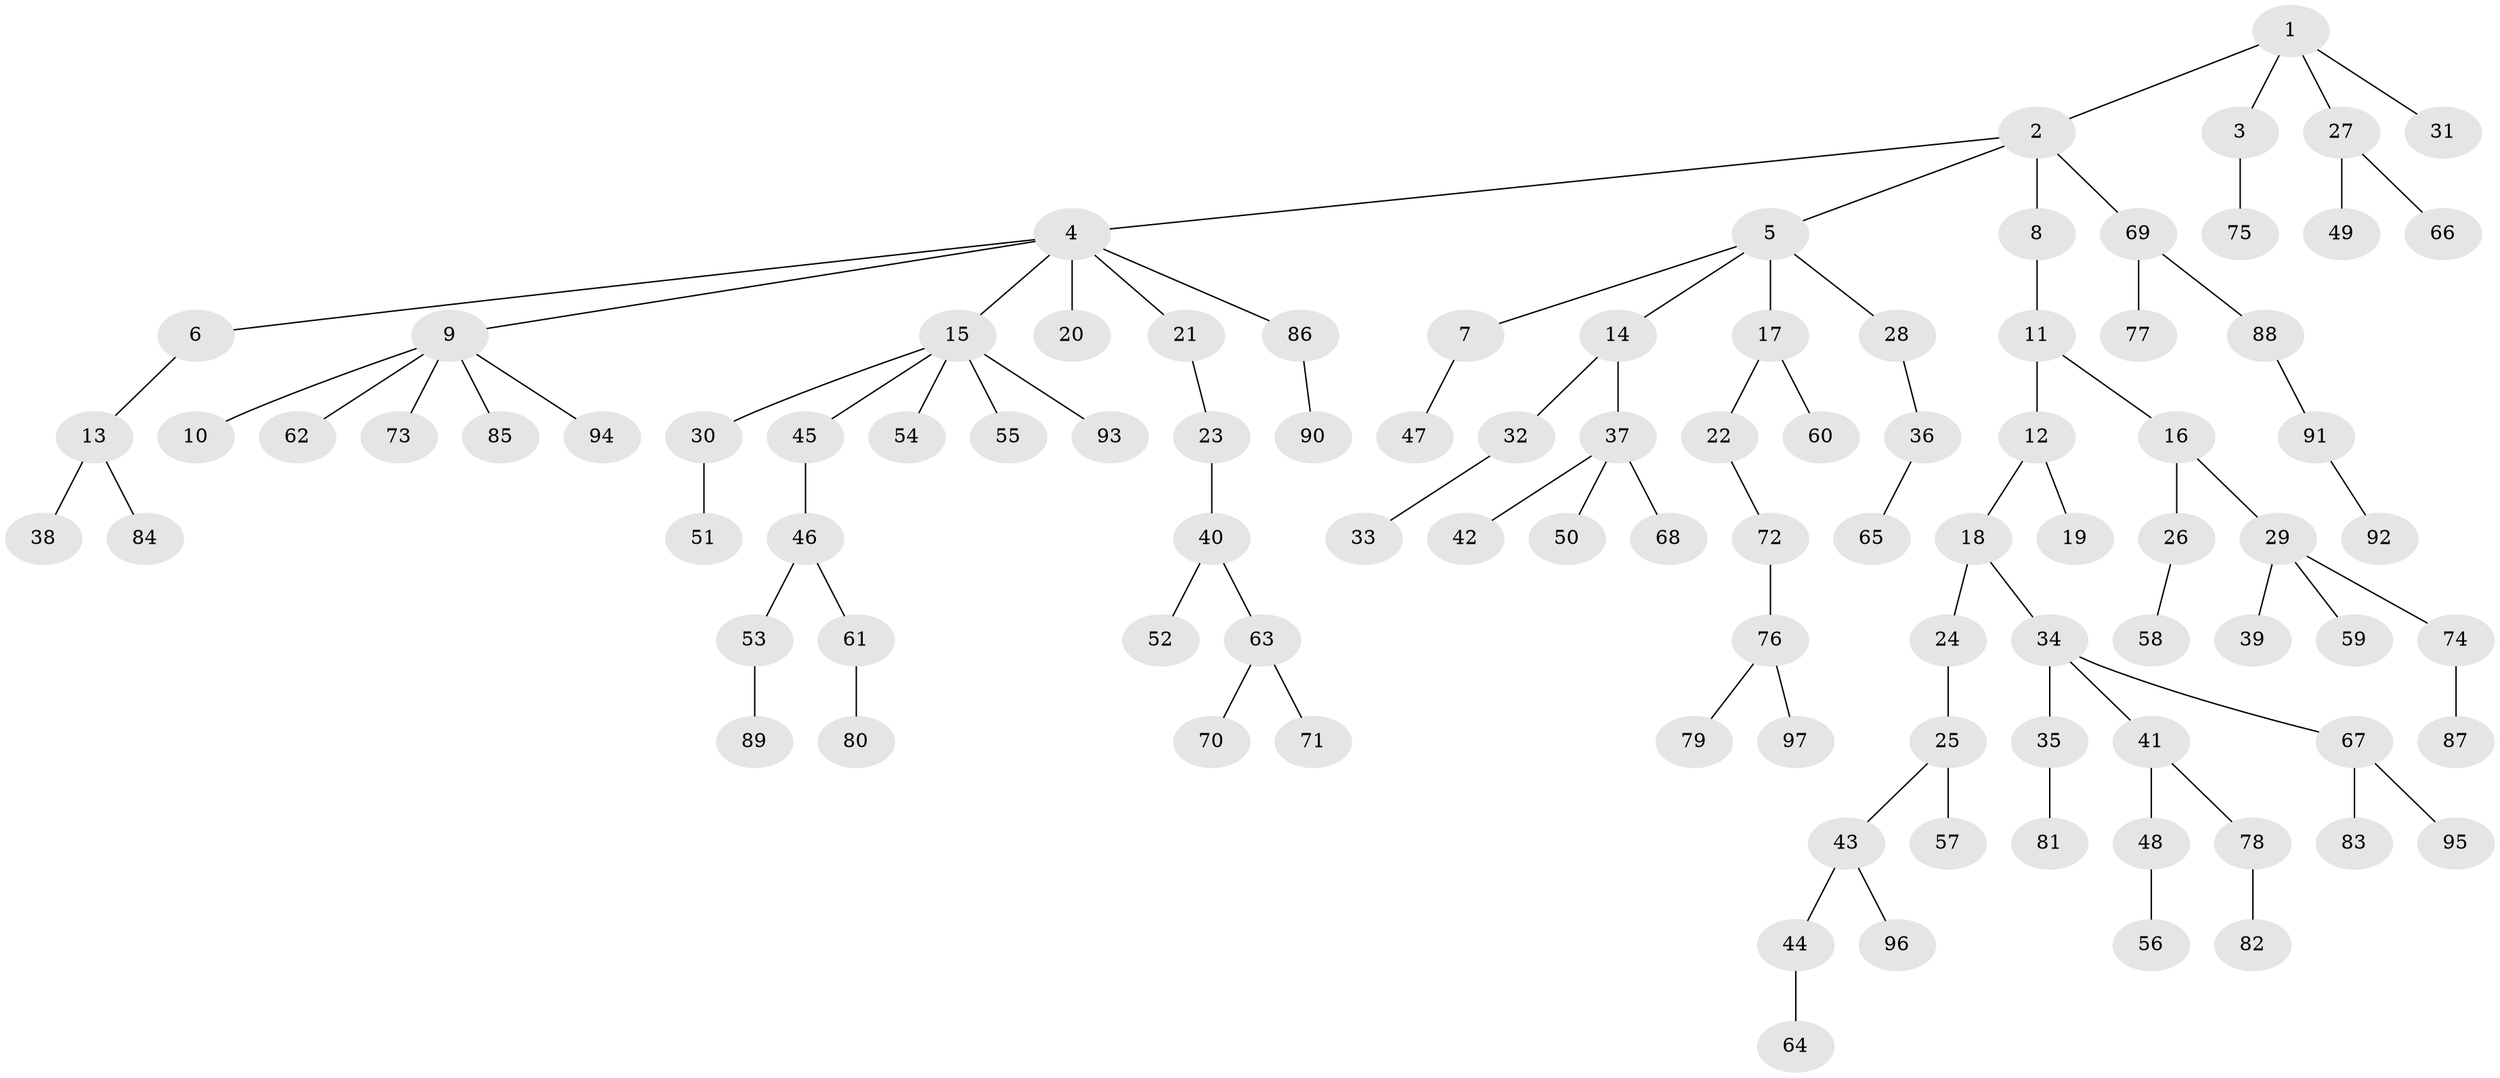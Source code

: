 // original degree distribution, {4: 0.0661764705882353, 6: 0.014705882352941176, 3: 0.17647058823529413, 8: 0.007352941176470588, 5: 0.014705882352941176, 2: 0.20588235294117646, 1: 0.5073529411764706, 7: 0.007352941176470588}
// Generated by graph-tools (version 1.1) at 2025/51/03/04/25 22:51:34]
// undirected, 97 vertices, 96 edges
graph export_dot {
  node [color=gray90,style=filled];
  1;
  2;
  3;
  4;
  5;
  6;
  7;
  8;
  9;
  10;
  11;
  12;
  13;
  14;
  15;
  16;
  17;
  18;
  19;
  20;
  21;
  22;
  23;
  24;
  25;
  26;
  27;
  28;
  29;
  30;
  31;
  32;
  33;
  34;
  35;
  36;
  37;
  38;
  39;
  40;
  41;
  42;
  43;
  44;
  45;
  46;
  47;
  48;
  49;
  50;
  51;
  52;
  53;
  54;
  55;
  56;
  57;
  58;
  59;
  60;
  61;
  62;
  63;
  64;
  65;
  66;
  67;
  68;
  69;
  70;
  71;
  72;
  73;
  74;
  75;
  76;
  77;
  78;
  79;
  80;
  81;
  82;
  83;
  84;
  85;
  86;
  87;
  88;
  89;
  90;
  91;
  92;
  93;
  94;
  95;
  96;
  97;
  1 -- 2 [weight=1.0];
  1 -- 3 [weight=1.0];
  1 -- 27 [weight=1.0];
  1 -- 31 [weight=1.0];
  2 -- 4 [weight=1.0];
  2 -- 5 [weight=1.0];
  2 -- 8 [weight=1.0];
  2 -- 69 [weight=1.0];
  3 -- 75 [weight=1.0];
  4 -- 6 [weight=1.0];
  4 -- 9 [weight=1.0];
  4 -- 15 [weight=1.0];
  4 -- 20 [weight=1.0];
  4 -- 21 [weight=1.0];
  4 -- 86 [weight=1.0];
  5 -- 7 [weight=1.0];
  5 -- 14 [weight=1.0];
  5 -- 17 [weight=1.0];
  5 -- 28 [weight=1.0];
  6 -- 13 [weight=1.0];
  7 -- 47 [weight=1.0];
  8 -- 11 [weight=1.0];
  9 -- 10 [weight=1.0];
  9 -- 62 [weight=1.0];
  9 -- 73 [weight=1.0];
  9 -- 85 [weight=1.0];
  9 -- 94 [weight=1.0];
  11 -- 12 [weight=1.0];
  11 -- 16 [weight=1.0];
  12 -- 18 [weight=1.0];
  12 -- 19 [weight=1.0];
  13 -- 38 [weight=1.0];
  13 -- 84 [weight=1.0];
  14 -- 32 [weight=1.0];
  14 -- 37 [weight=1.0];
  15 -- 30 [weight=1.0];
  15 -- 45 [weight=1.0];
  15 -- 54 [weight=1.0];
  15 -- 55 [weight=1.0];
  15 -- 93 [weight=1.0];
  16 -- 26 [weight=1.0];
  16 -- 29 [weight=1.0];
  17 -- 22 [weight=1.0];
  17 -- 60 [weight=1.0];
  18 -- 24 [weight=1.0];
  18 -- 34 [weight=1.0];
  21 -- 23 [weight=1.0];
  22 -- 72 [weight=1.0];
  23 -- 40 [weight=1.0];
  24 -- 25 [weight=1.0];
  25 -- 43 [weight=1.0];
  25 -- 57 [weight=1.0];
  26 -- 58 [weight=1.0];
  27 -- 49 [weight=1.0];
  27 -- 66 [weight=1.0];
  28 -- 36 [weight=1.0];
  29 -- 39 [weight=1.0];
  29 -- 59 [weight=1.0];
  29 -- 74 [weight=1.0];
  30 -- 51 [weight=1.0];
  32 -- 33 [weight=1.0];
  34 -- 35 [weight=1.0];
  34 -- 41 [weight=1.0];
  34 -- 67 [weight=1.0];
  35 -- 81 [weight=1.0];
  36 -- 65 [weight=1.0];
  37 -- 42 [weight=1.0];
  37 -- 50 [weight=1.0];
  37 -- 68 [weight=1.0];
  40 -- 52 [weight=1.0];
  40 -- 63 [weight=1.0];
  41 -- 48 [weight=1.0];
  41 -- 78 [weight=1.0];
  43 -- 44 [weight=1.0];
  43 -- 96 [weight=1.0];
  44 -- 64 [weight=1.0];
  45 -- 46 [weight=1.0];
  46 -- 53 [weight=1.0];
  46 -- 61 [weight=1.0];
  48 -- 56 [weight=1.0];
  53 -- 89 [weight=1.0];
  61 -- 80 [weight=1.0];
  63 -- 70 [weight=1.0];
  63 -- 71 [weight=1.0];
  67 -- 83 [weight=1.0];
  67 -- 95 [weight=1.0];
  69 -- 77 [weight=1.0];
  69 -- 88 [weight=1.0];
  72 -- 76 [weight=1.0];
  74 -- 87 [weight=1.0];
  76 -- 79 [weight=1.0];
  76 -- 97 [weight=1.0];
  78 -- 82 [weight=1.0];
  86 -- 90 [weight=1.0];
  88 -- 91 [weight=1.0];
  91 -- 92 [weight=1.0];
}
